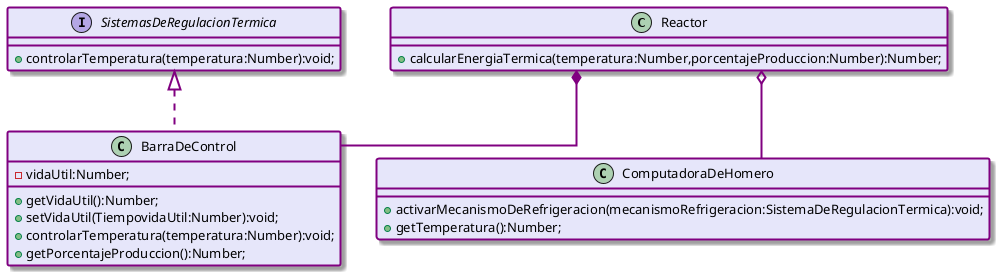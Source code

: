 @startuml Trabajo Practico Laboratorio - Sistema de Refrigeracion

!define MyFontColor #000000
!define MyBorderColor #800080
!define MyBackgroundColor #E6E6FA
!define MyArrowColor #800080

skinparam defaultFontName Arial
skinparam DefaultFontSize 13
skinparam Linetype ortho
skinparam Arrowcolor MyArrowColor
skinparam ArrowThickness 2
skinparam Classbordercolor MyBorderColor
skinparam ClassBorderThickness 2
skinparam ClassBackgroundColor MyBackgroundColor
skinparam Shadowing true
skinparam GroupInheritance 1
skinparam NoteBackgroundColor yellow
skinparam NoteBorderThickness 2

class Reactor{
    + calcularEnergiaTermica(temperatura:Number,porcentajeProduccion:Number):Number;
}

interface SistemasDeRegulacionTermica{
    + controlarTemperatura(temperatura:Number):void;
}

class BarraDeControl implements SistemasDeRegulacionTermica{
    - vidaUtil:Number;
    + getVidaUtil():Number;
    + setVidaUtil(TiempovidaUtil:Number):void;
    + controlarTemperatura(temperatura:Number):void;
    + getPorcentajeProduccion():Number;
}

class ComputadoraDeHomero{
    + activarMecanismoDeRefrigeracion(mecanismoRefrigeracion:SistemaDeRegulacionTermica):void;
    + getTemperatura():Number;
}

Reactor *-- BarraDeControl
Reactor o-- ComputadoraDeHomero

@enduml